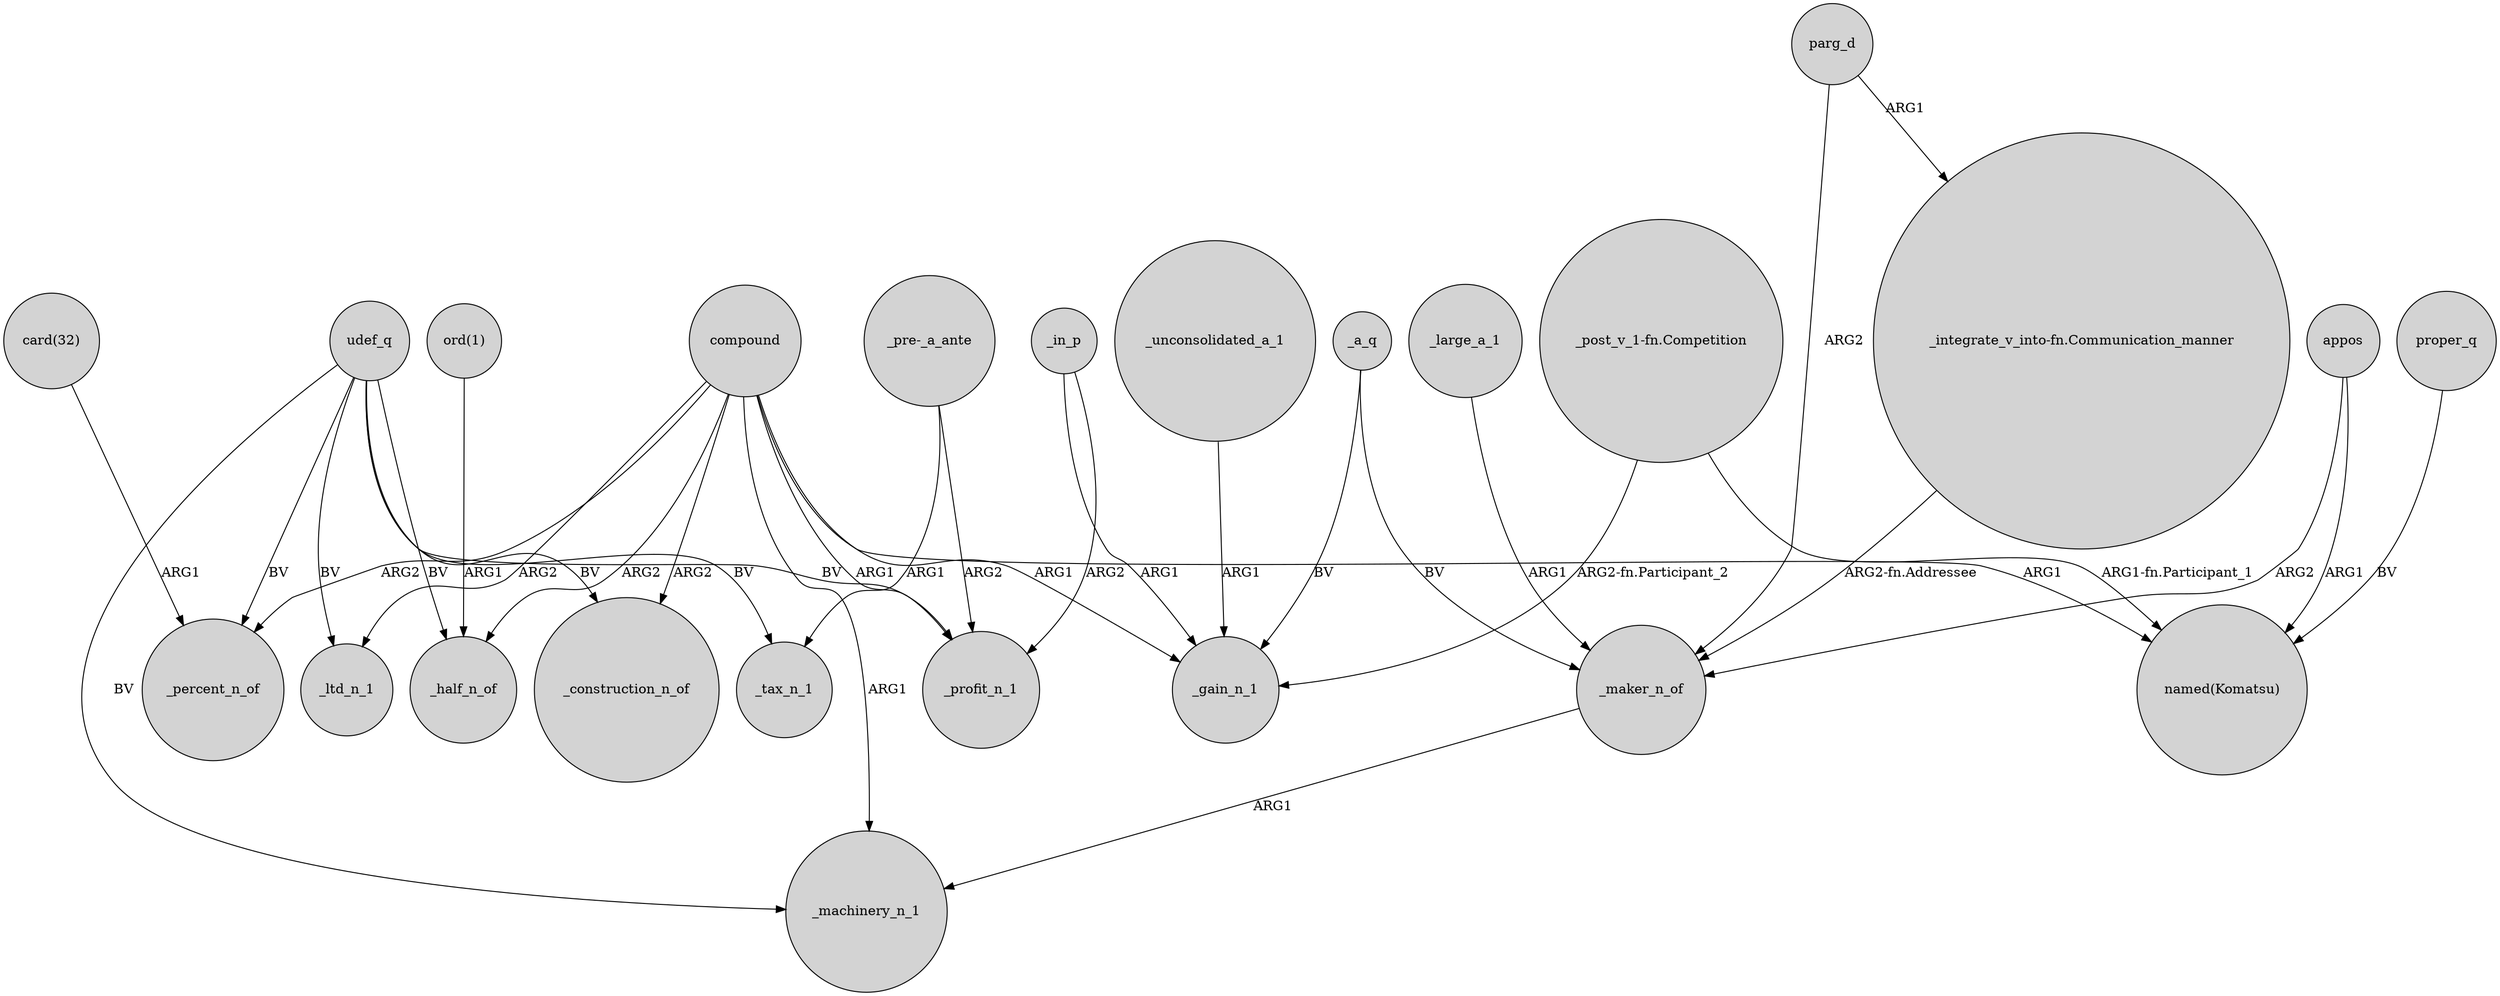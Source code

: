 digraph {
	node [shape=circle style=filled]
	udef_q -> _machinery_n_1 [label=BV]
	"_pre-_a_ante" -> _profit_n_1 [label=ARG2]
	_unconsolidated_a_1 -> _gain_n_1 [label=ARG1]
	udef_q -> _tax_n_1 [label=BV]
	compound -> _machinery_n_1 [label=ARG1]
	"card(32)" -> _percent_n_of [label=ARG1]
	_large_a_1 -> _maker_n_of [label=ARG1]
	udef_q -> _profit_n_1 [label=BV]
	_in_p -> _profit_n_1 [label=ARG2]
	compound -> "named(Komatsu)" [label=ARG1]
	parg_d -> _maker_n_of [label=ARG2]
	compound -> _half_n_of [label=ARG2]
	udef_q -> _percent_n_of [label=BV]
	proper_q -> "named(Komatsu)" [label=BV]
	appos -> _maker_n_of [label=ARG2]
	"ord(1)" -> _half_n_of [label=ARG1]
	appos -> "named(Komatsu)" [label=ARG1]
	_maker_n_of -> _machinery_n_1 [label=ARG1]
	compound -> _percent_n_of [label=ARG2]
	"_integrate_v_into-fn.Communication_manner" -> _maker_n_of [label="ARG2-fn.Addressee"]
	compound -> _profit_n_1 [label=ARG1]
	_a_q -> _gain_n_1 [label=BV]
	_in_p -> _gain_n_1 [label=ARG1]
	"_pre-_a_ante" -> _tax_n_1 [label=ARG1]
	udef_q -> _half_n_of [label=BV]
	compound -> _ltd_n_1 [label=ARG2]
	compound -> _gain_n_1 [label=ARG1]
	udef_q -> _construction_n_of [label=BV]
	"_post_v_1-fn.Competition" -> "named(Komatsu)" [label="ARG1-fn.Participant_1"]
	udef_q -> _ltd_n_1 [label=BV]
	parg_d -> "_integrate_v_into-fn.Communication_manner" [label=ARG1]
	"_post_v_1-fn.Competition" -> _gain_n_1 [label="ARG2-fn.Participant_2"]
	_a_q -> _maker_n_of [label=BV]
	compound -> _construction_n_of [label=ARG2]
}
